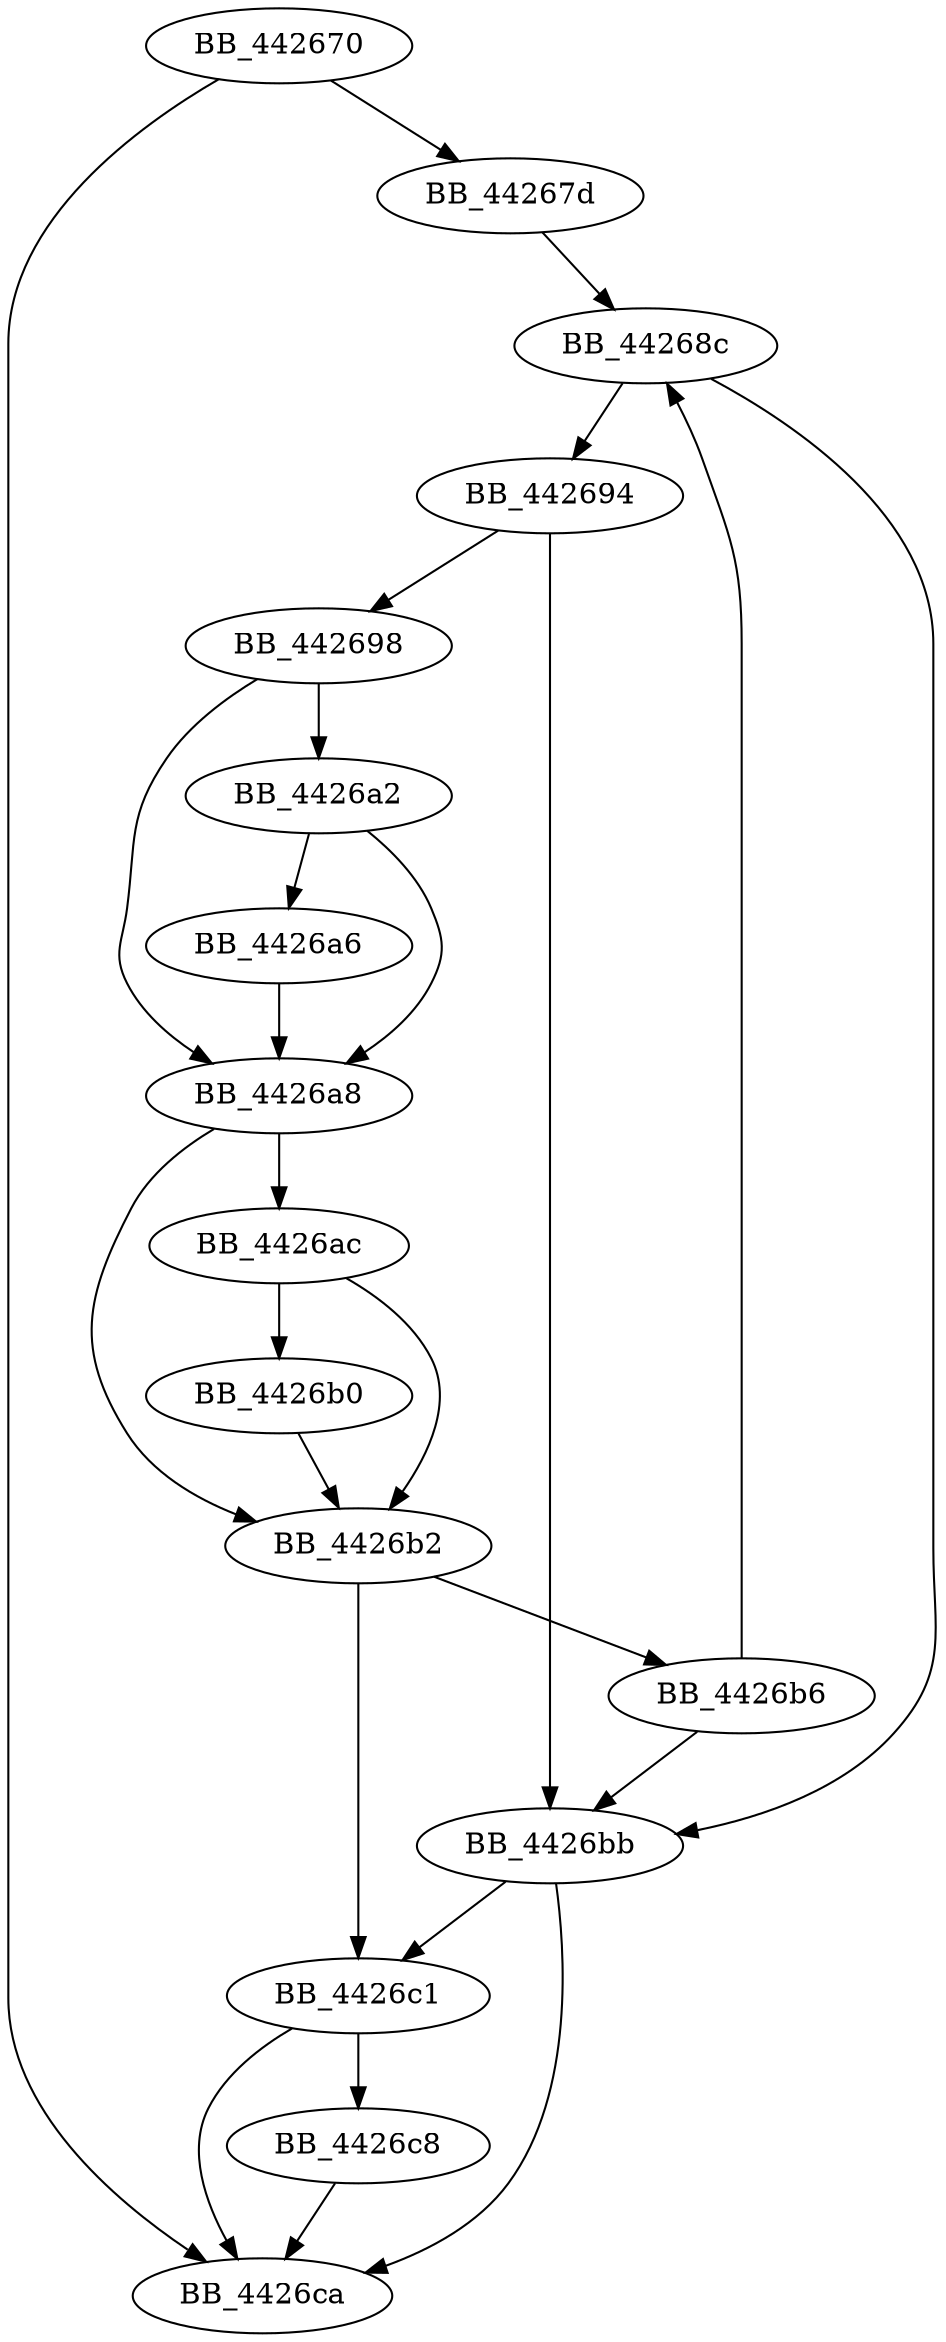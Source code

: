 DiGraph ___ascii_strnicmp{
BB_442670->BB_44267d
BB_442670->BB_4426ca
BB_44267d->BB_44268c
BB_44268c->BB_442694
BB_44268c->BB_4426bb
BB_442694->BB_442698
BB_442694->BB_4426bb
BB_442698->BB_4426a2
BB_442698->BB_4426a8
BB_4426a2->BB_4426a6
BB_4426a2->BB_4426a8
BB_4426a6->BB_4426a8
BB_4426a8->BB_4426ac
BB_4426a8->BB_4426b2
BB_4426ac->BB_4426b0
BB_4426ac->BB_4426b2
BB_4426b0->BB_4426b2
BB_4426b2->BB_4426b6
BB_4426b2->BB_4426c1
BB_4426b6->BB_44268c
BB_4426b6->BB_4426bb
BB_4426bb->BB_4426c1
BB_4426bb->BB_4426ca
BB_4426c1->BB_4426c8
BB_4426c1->BB_4426ca
BB_4426c8->BB_4426ca
}
